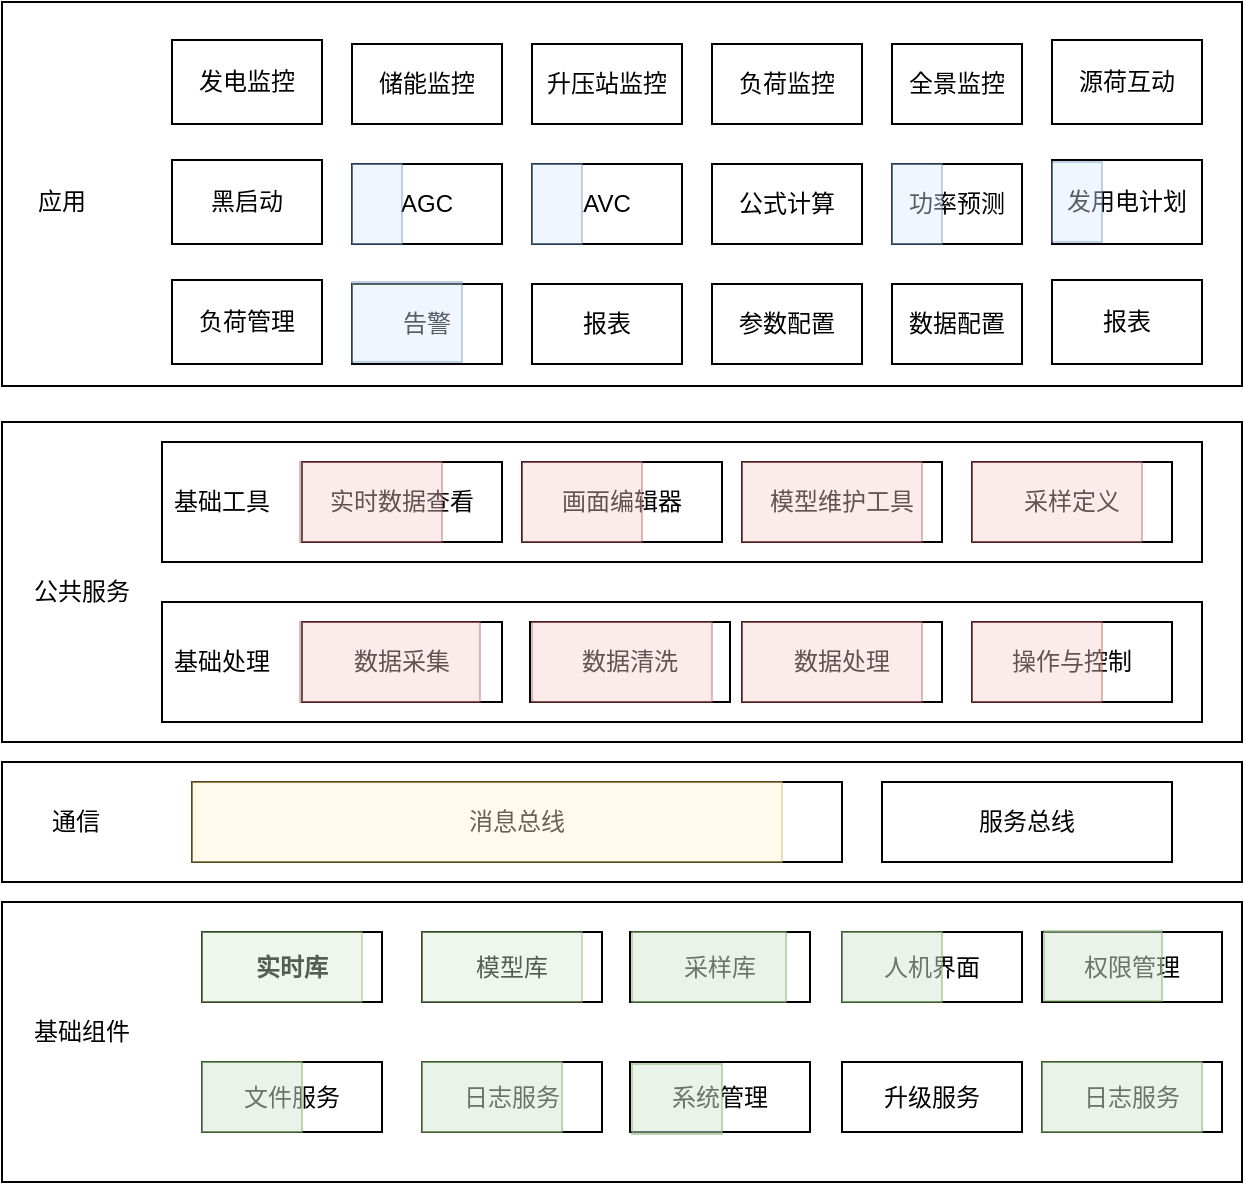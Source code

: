 <mxfile version="24.5.2" type="github">
  <diagram name="第 1 页" id="smMwHirfsZ6QMiGASpG9">
    <mxGraphModel dx="808" dy="1118" grid="1" gridSize="10" guides="1" tooltips="1" connect="1" arrows="1" fold="1" page="1" pageScale="1" pageWidth="827" pageHeight="1169" math="0" shadow="0">
      <root>
        <mxCell id="0" />
        <mxCell id="1" parent="0" />
        <mxCell id="XLei9tXY5pJdT6jj4i4X-2" value="" style="rounded=0;whiteSpace=wrap;html=1;" vertex="1" parent="1">
          <mxGeometry x="100" y="570" width="620" height="140" as="geometry" />
        </mxCell>
        <mxCell id="XLei9tXY5pJdT6jj4i4X-3" value="文件服务" style="rounded=0;whiteSpace=wrap;html=1;" vertex="1" parent="1">
          <mxGeometry x="200" y="650" width="90" height="35" as="geometry" />
        </mxCell>
        <mxCell id="XLei9tXY5pJdT6jj4i4X-4" value="&lt;b&gt;实时库&lt;/b&gt;" style="rounded=0;whiteSpace=wrap;html=1;" vertex="1" parent="1">
          <mxGeometry x="200" y="585" width="90" height="35" as="geometry" />
        </mxCell>
        <mxCell id="XLei9tXY5pJdT6jj4i4X-5" value="日志服务" style="rounded=0;whiteSpace=wrap;html=1;" vertex="1" parent="1">
          <mxGeometry x="310" y="650" width="90" height="35" as="geometry" />
        </mxCell>
        <mxCell id="XLei9tXY5pJdT6jj4i4X-6" value="模型库" style="rounded=0;whiteSpace=wrap;html=1;" vertex="1" parent="1">
          <mxGeometry x="310" y="585" width="90" height="35" as="geometry" />
        </mxCell>
        <mxCell id="XLei9tXY5pJdT6jj4i4X-7" value="采样库" style="rounded=0;whiteSpace=wrap;html=1;" vertex="1" parent="1">
          <mxGeometry x="414" y="585" width="90" height="35" as="geometry" />
        </mxCell>
        <mxCell id="XLei9tXY5pJdT6jj4i4X-8" value="人机界面" style="rounded=0;whiteSpace=wrap;html=1;" vertex="1" parent="1">
          <mxGeometry x="520" y="585" width="90" height="35" as="geometry" />
        </mxCell>
        <mxCell id="XLei9tXY5pJdT6jj4i4X-9" value="权限管理" style="rounded=0;whiteSpace=wrap;html=1;" vertex="1" parent="1">
          <mxGeometry x="620" y="585" width="90" height="35" as="geometry" />
        </mxCell>
        <mxCell id="XLei9tXY5pJdT6jj4i4X-10" value="系统管理" style="rounded=0;whiteSpace=wrap;html=1;" vertex="1" parent="1">
          <mxGeometry x="414" y="650" width="90" height="35" as="geometry" />
        </mxCell>
        <mxCell id="XLei9tXY5pJdT6jj4i4X-11" value="升级服务" style="rounded=0;whiteSpace=wrap;html=1;" vertex="1" parent="1">
          <mxGeometry x="520" y="650" width="90" height="35" as="geometry" />
        </mxCell>
        <mxCell id="XLei9tXY5pJdT6jj4i4X-12" value="日志服务" style="rounded=0;whiteSpace=wrap;html=1;" vertex="1" parent="1">
          <mxGeometry x="620" y="650" width="90" height="35" as="geometry" />
        </mxCell>
        <mxCell id="XLei9tXY5pJdT6jj4i4X-13" value="基础组件" style="text;html=1;align=center;verticalAlign=middle;whiteSpace=wrap;rounded=0;" vertex="1" parent="1">
          <mxGeometry x="110" y="620" width="60" height="30" as="geometry" />
        </mxCell>
        <mxCell id="XLei9tXY5pJdT6jj4i4X-14" value="" style="rounded=0;whiteSpace=wrap;html=1;opacity=50;fillColor=#d5e8d4;strokeColor=#82b366;" vertex="1" parent="1">
          <mxGeometry x="621" y="584.5" width="59" height="35" as="geometry" />
        </mxCell>
        <mxCell id="XLei9tXY5pJdT6jj4i4X-16" value="" style="rounded=0;whiteSpace=wrap;html=1;fillColor=#d5e8d4;strokeColor=#82b366;opacity=50;" vertex="1" parent="1">
          <mxGeometry x="520" y="585" width="50" height="35" as="geometry" />
        </mxCell>
        <mxCell id="XLei9tXY5pJdT6jj4i4X-17" value="" style="rounded=0;whiteSpace=wrap;html=1;fillColor=#d5e8d4;strokeColor=#82b366;opacity=50;" vertex="1" parent="1">
          <mxGeometry x="200" y="650" width="50" height="35" as="geometry" />
        </mxCell>
        <mxCell id="XLei9tXY5pJdT6jj4i4X-18" value="" style="rounded=0;whiteSpace=wrap;html=1;fillColor=#d5e8d4;strokeColor=#82b366;opacity=50;" vertex="1" parent="1">
          <mxGeometry x="310" y="650" width="70" height="35" as="geometry" />
        </mxCell>
        <mxCell id="XLei9tXY5pJdT6jj4i4X-19" value="" style="rounded=0;whiteSpace=wrap;html=1;fillColor=#d5e8d4;strokeColor=#82b366;opacity=50;" vertex="1" parent="1">
          <mxGeometry x="415" y="651" width="45" height="35" as="geometry" />
        </mxCell>
        <mxCell id="XLei9tXY5pJdT6jj4i4X-20" value="" style="rounded=0;whiteSpace=wrap;html=1;fillColor=#d5e8d4;strokeColor=#82b366;opacity=50;" vertex="1" parent="1">
          <mxGeometry x="620" y="650" width="80" height="35" as="geometry" />
        </mxCell>
        <mxCell id="XLei9tXY5pJdT6jj4i4X-22" value="" style="rounded=0;whiteSpace=wrap;html=1;opacity=40;fillColor=#d5e8d4;strokeColor=#82b366;" vertex="1" parent="1">
          <mxGeometry x="200" y="585" width="80" height="35" as="geometry" />
        </mxCell>
        <mxCell id="XLei9tXY5pJdT6jj4i4X-23" value="" style="rounded=0;whiteSpace=wrap;html=1;opacity=40;fillColor=#d5e8d4;strokeColor=#82b366;" vertex="1" parent="1">
          <mxGeometry x="310" y="585" width="80" height="35" as="geometry" />
        </mxCell>
        <mxCell id="XLei9tXY5pJdT6jj4i4X-24" value="" style="rounded=0;whiteSpace=wrap;html=1;opacity=50;fillColor=#d5e8d4;strokeColor=#82b366;" vertex="1" parent="1">
          <mxGeometry x="415" y="585" width="77" height="35" as="geometry" />
        </mxCell>
        <mxCell id="XLei9tXY5pJdT6jj4i4X-25" value="" style="rounded=0;whiteSpace=wrap;html=1;" vertex="1" parent="1">
          <mxGeometry x="100" y="500" width="620" height="60" as="geometry" />
        </mxCell>
        <mxCell id="XLei9tXY5pJdT6jj4i4X-26" value="消息总线" style="rounded=0;whiteSpace=wrap;html=1;" vertex="1" parent="1">
          <mxGeometry x="195" y="510" width="325" height="40" as="geometry" />
        </mxCell>
        <mxCell id="XLei9tXY5pJdT6jj4i4X-27" value="服务总线" style="rounded=0;whiteSpace=wrap;html=1;" vertex="1" parent="1">
          <mxGeometry x="540" y="510" width="145" height="40" as="geometry" />
        </mxCell>
        <mxCell id="XLei9tXY5pJdT6jj4i4X-28" value="" style="rounded=0;whiteSpace=wrap;html=1;fillColor=#fff2cc;strokeColor=#d6b656;opacity=40;" vertex="1" parent="1">
          <mxGeometry x="195" y="510" width="295" height="40" as="geometry" />
        </mxCell>
        <mxCell id="XLei9tXY5pJdT6jj4i4X-29" value="通信" style="text;html=1;align=center;verticalAlign=middle;whiteSpace=wrap;rounded=0;" vertex="1" parent="1">
          <mxGeometry x="107" y="515" width="60" height="30" as="geometry" />
        </mxCell>
        <mxCell id="XLei9tXY5pJdT6jj4i4X-30" value="" style="rounded=0;whiteSpace=wrap;html=1;" vertex="1" parent="1">
          <mxGeometry x="100" y="330" width="620" height="160" as="geometry" />
        </mxCell>
        <mxCell id="XLei9tXY5pJdT6jj4i4X-31" value="" style="rounded=0;whiteSpace=wrap;html=1;" vertex="1" parent="1">
          <mxGeometry x="180" y="340" width="520" height="60" as="geometry" />
        </mxCell>
        <mxCell id="XLei9tXY5pJdT6jj4i4X-34" value="实时数据查看" style="rounded=0;whiteSpace=wrap;html=1;" vertex="1" parent="1">
          <mxGeometry x="250" y="350" width="100" height="40" as="geometry" />
        </mxCell>
        <mxCell id="XLei9tXY5pJdT6jj4i4X-35" value="画面编辑器" style="rounded=0;whiteSpace=wrap;html=1;" vertex="1" parent="1">
          <mxGeometry x="360" y="350" width="100" height="40" as="geometry" />
        </mxCell>
        <mxCell id="XLei9tXY5pJdT6jj4i4X-36" value="模型维护工具" style="rounded=0;whiteSpace=wrap;html=1;" vertex="1" parent="1">
          <mxGeometry x="470" y="350" width="100" height="40" as="geometry" />
        </mxCell>
        <mxCell id="XLei9tXY5pJdT6jj4i4X-37" value="采样定义" style="rounded=0;whiteSpace=wrap;html=1;" vertex="1" parent="1">
          <mxGeometry x="585" y="350" width="100" height="40" as="geometry" />
        </mxCell>
        <mxCell id="XLei9tXY5pJdT6jj4i4X-38" value="基础工具" style="text;html=1;align=center;verticalAlign=middle;whiteSpace=wrap;rounded=0;" vertex="1" parent="1">
          <mxGeometry x="180" y="355" width="60" height="30" as="geometry" />
        </mxCell>
        <mxCell id="XLei9tXY5pJdT6jj4i4X-39" value="" style="rounded=0;whiteSpace=wrap;html=1;" vertex="1" parent="1">
          <mxGeometry x="180" y="420" width="520" height="60" as="geometry" />
        </mxCell>
        <mxCell id="XLei9tXY5pJdT6jj4i4X-40" value="基础处理" style="text;html=1;align=center;verticalAlign=middle;whiteSpace=wrap;rounded=0;" vertex="1" parent="1">
          <mxGeometry x="180" y="435" width="60" height="30" as="geometry" />
        </mxCell>
        <mxCell id="XLei9tXY5pJdT6jj4i4X-41" value="数据采集" style="rounded=0;whiteSpace=wrap;html=1;" vertex="1" parent="1">
          <mxGeometry x="250" y="430" width="100" height="40" as="geometry" />
        </mxCell>
        <mxCell id="XLei9tXY5pJdT6jj4i4X-42" value="数据清洗" style="rounded=0;whiteSpace=wrap;html=1;" vertex="1" parent="1">
          <mxGeometry x="364" y="430" width="100" height="40" as="geometry" />
        </mxCell>
        <mxCell id="XLei9tXY5pJdT6jj4i4X-43" value="数据处理" style="rounded=0;whiteSpace=wrap;html=1;" vertex="1" parent="1">
          <mxGeometry x="470" y="430" width="100" height="40" as="geometry" />
        </mxCell>
        <mxCell id="XLei9tXY5pJdT6jj4i4X-44" value="操作与控制" style="rounded=0;whiteSpace=wrap;html=1;" vertex="1" parent="1">
          <mxGeometry x="585" y="430" width="100" height="40" as="geometry" />
        </mxCell>
        <mxCell id="XLei9tXY5pJdT6jj4i4X-45" value="公共服务" style="text;html=1;align=center;verticalAlign=middle;whiteSpace=wrap;rounded=0;" vertex="1" parent="1">
          <mxGeometry x="110" y="400" width="60" height="30" as="geometry" />
        </mxCell>
        <mxCell id="XLei9tXY5pJdT6jj4i4X-46" value="" style="rounded=0;whiteSpace=wrap;html=1;fillColor=#f8cecc;strokeColor=#b85450;opacity=40;" vertex="1" parent="1">
          <mxGeometry x="249" y="430" width="90" height="40" as="geometry" />
        </mxCell>
        <mxCell id="XLei9tXY5pJdT6jj4i4X-49" value="" style="rounded=0;whiteSpace=wrap;html=1;fillColor=#f8cecc;strokeColor=#b85450;opacity=40;" vertex="1" parent="1">
          <mxGeometry x="365" y="430" width="90" height="40" as="geometry" />
        </mxCell>
        <mxCell id="XLei9tXY5pJdT6jj4i4X-50" value="" style="rounded=0;whiteSpace=wrap;html=1;fillColor=#f8cecc;strokeColor=#b85450;opacity=40;" vertex="1" parent="1">
          <mxGeometry x="470" y="430" width="90" height="40" as="geometry" />
        </mxCell>
        <mxCell id="XLei9tXY5pJdT6jj4i4X-51" value="" style="rounded=0;whiteSpace=wrap;html=1;fillColor=#f8cecc;strokeColor=#b85450;opacity=40;" vertex="1" parent="1">
          <mxGeometry x="585" y="430" width="65" height="40" as="geometry" />
        </mxCell>
        <mxCell id="XLei9tXY5pJdT6jj4i4X-52" value="" style="rounded=0;whiteSpace=wrap;html=1;fillColor=#f8cecc;strokeColor=#b85450;opacity=40;" vertex="1" parent="1">
          <mxGeometry x="470" y="350" width="90" height="40" as="geometry" />
        </mxCell>
        <mxCell id="XLei9tXY5pJdT6jj4i4X-53" value="" style="rounded=0;whiteSpace=wrap;html=1;fillColor=#f8cecc;strokeColor=#b85450;opacity=40;" vertex="1" parent="1">
          <mxGeometry x="360" y="350" width="60" height="40" as="geometry" />
        </mxCell>
        <mxCell id="XLei9tXY5pJdT6jj4i4X-54" value="" style="rounded=0;whiteSpace=wrap;html=1;fillColor=#f8cecc;strokeColor=#b85450;opacity=40;" vertex="1" parent="1">
          <mxGeometry x="249" y="350" width="71" height="40" as="geometry" />
        </mxCell>
        <mxCell id="XLei9tXY5pJdT6jj4i4X-55" value="" style="rounded=0;whiteSpace=wrap;html=1;fillColor=#f8cecc;strokeColor=#b85450;opacity=40;" vertex="1" parent="1">
          <mxGeometry x="585" y="350" width="85" height="40" as="geometry" />
        </mxCell>
        <mxCell id="XLei9tXY5pJdT6jj4i4X-56" value="" style="rounded=0;whiteSpace=wrap;html=1;" vertex="1" parent="1">
          <mxGeometry x="100" y="120" width="620" height="192" as="geometry" />
        </mxCell>
        <mxCell id="XLei9tXY5pJdT6jj4i4X-57" value="发电监控" style="rounded=0;whiteSpace=wrap;html=1;" vertex="1" parent="1">
          <mxGeometry x="185" y="139" width="75" height="42" as="geometry" />
        </mxCell>
        <mxCell id="XLei9tXY5pJdT6jj4i4X-61" value="储能监控" style="rounded=0;whiteSpace=wrap;html=1;" vertex="1" parent="1">
          <mxGeometry x="275" y="141" width="75" height="40" as="geometry" />
        </mxCell>
        <mxCell id="XLei9tXY5pJdT6jj4i4X-62" value="升压站监控" style="rounded=0;whiteSpace=wrap;html=1;" vertex="1" parent="1">
          <mxGeometry x="365" y="141" width="75" height="40" as="geometry" />
        </mxCell>
        <mxCell id="XLei9tXY5pJdT6jj4i4X-63" value="全景监控" style="rounded=0;whiteSpace=wrap;html=1;" vertex="1" parent="1">
          <mxGeometry x="545" y="141" width="65" height="40" as="geometry" />
        </mxCell>
        <mxCell id="XLei9tXY5pJdT6jj4i4X-64" value="源荷互动" style="rounded=0;whiteSpace=wrap;html=1;" vertex="1" parent="1">
          <mxGeometry x="625" y="139" width="75" height="42" as="geometry" />
        </mxCell>
        <mxCell id="XLei9tXY5pJdT6jj4i4X-76" value="负荷监控" style="rounded=0;whiteSpace=wrap;html=1;" vertex="1" parent="1">
          <mxGeometry x="455" y="141" width="75" height="40" as="geometry" />
        </mxCell>
        <mxCell id="XLei9tXY5pJdT6jj4i4X-77" value="黑启动" style="rounded=0;whiteSpace=wrap;html=1;" vertex="1" parent="1">
          <mxGeometry x="185" y="199" width="75" height="42" as="geometry" />
        </mxCell>
        <mxCell id="XLei9tXY5pJdT6jj4i4X-78" value="AGC" style="rounded=0;whiteSpace=wrap;html=1;" vertex="1" parent="1">
          <mxGeometry x="275" y="201" width="75" height="40" as="geometry" />
        </mxCell>
        <mxCell id="XLei9tXY5pJdT6jj4i4X-79" value="AVC" style="rounded=0;whiteSpace=wrap;html=1;" vertex="1" parent="1">
          <mxGeometry x="365" y="201" width="75" height="40" as="geometry" />
        </mxCell>
        <mxCell id="XLei9tXY5pJdT6jj4i4X-80" value="功率预测" style="rounded=0;whiteSpace=wrap;html=1;" vertex="1" parent="1">
          <mxGeometry x="545" y="201" width="65" height="40" as="geometry" />
        </mxCell>
        <mxCell id="XLei9tXY5pJdT6jj4i4X-81" value="发用电计划" style="rounded=0;whiteSpace=wrap;html=1;" vertex="1" parent="1">
          <mxGeometry x="625" y="199" width="75" height="42" as="geometry" />
        </mxCell>
        <mxCell id="XLei9tXY5pJdT6jj4i4X-82" value="公式计算" style="rounded=0;whiteSpace=wrap;html=1;" vertex="1" parent="1">
          <mxGeometry x="455" y="201" width="75" height="40" as="geometry" />
        </mxCell>
        <mxCell id="XLei9tXY5pJdT6jj4i4X-83" value="负荷管理" style="rounded=0;whiteSpace=wrap;html=1;" vertex="1" parent="1">
          <mxGeometry x="185" y="259" width="75" height="42" as="geometry" />
        </mxCell>
        <mxCell id="XLei9tXY5pJdT6jj4i4X-84" value="告警" style="rounded=0;whiteSpace=wrap;html=1;" vertex="1" parent="1">
          <mxGeometry x="275" y="261" width="75" height="40" as="geometry" />
        </mxCell>
        <mxCell id="XLei9tXY5pJdT6jj4i4X-85" value="报表" style="rounded=0;whiteSpace=wrap;html=1;" vertex="1" parent="1">
          <mxGeometry x="365" y="261" width="75" height="40" as="geometry" />
        </mxCell>
        <mxCell id="XLei9tXY5pJdT6jj4i4X-86" value="数据配置" style="rounded=0;whiteSpace=wrap;html=1;" vertex="1" parent="1">
          <mxGeometry x="545" y="261" width="65" height="40" as="geometry" />
        </mxCell>
        <mxCell id="XLei9tXY5pJdT6jj4i4X-87" value="报表" style="rounded=0;whiteSpace=wrap;html=1;" vertex="1" parent="1">
          <mxGeometry x="625" y="259" width="75" height="42" as="geometry" />
        </mxCell>
        <mxCell id="XLei9tXY5pJdT6jj4i4X-88" value="参数配置" style="rounded=0;whiteSpace=wrap;html=1;" vertex="1" parent="1">
          <mxGeometry x="455" y="261" width="75" height="40" as="geometry" />
        </mxCell>
        <mxCell id="XLei9tXY5pJdT6jj4i4X-89" value="" style="rounded=0;whiteSpace=wrap;html=1;fillColor=#dae8fc;strokeColor=#6c8ebf;opacity=40;" vertex="1" parent="1">
          <mxGeometry x="275" y="201" width="25" height="40" as="geometry" />
        </mxCell>
        <mxCell id="XLei9tXY5pJdT6jj4i4X-90" value="" style="rounded=0;whiteSpace=wrap;html=1;fillColor=#dae8fc;strokeColor=#6c8ebf;opacity=40;" vertex="1" parent="1">
          <mxGeometry x="365" y="201" width="25" height="40" as="geometry" />
        </mxCell>
        <mxCell id="XLei9tXY5pJdT6jj4i4X-91" value="" style="rounded=0;whiteSpace=wrap;html=1;fillColor=#dae8fc;strokeColor=#6c8ebf;opacity=40;" vertex="1" parent="1">
          <mxGeometry x="545" y="201" width="25" height="40" as="geometry" />
        </mxCell>
        <mxCell id="XLei9tXY5pJdT6jj4i4X-92" value="" style="rounded=0;whiteSpace=wrap;html=1;fillColor=#dae8fc;strokeColor=#6c8ebf;opacity=40;" vertex="1" parent="1">
          <mxGeometry x="625" y="200" width="25" height="40" as="geometry" />
        </mxCell>
        <mxCell id="XLei9tXY5pJdT6jj4i4X-93" value="" style="rounded=0;whiteSpace=wrap;html=1;fillColor=#dae8fc;strokeColor=#6c8ebf;opacity=40;" vertex="1" parent="1">
          <mxGeometry x="275" y="260" width="55" height="40" as="geometry" />
        </mxCell>
        <mxCell id="XLei9tXY5pJdT6jj4i4X-94" value="应用" style="text;html=1;align=center;verticalAlign=middle;whiteSpace=wrap;rounded=0;" vertex="1" parent="1">
          <mxGeometry x="100" y="205" width="60" height="30" as="geometry" />
        </mxCell>
      </root>
    </mxGraphModel>
  </diagram>
</mxfile>
